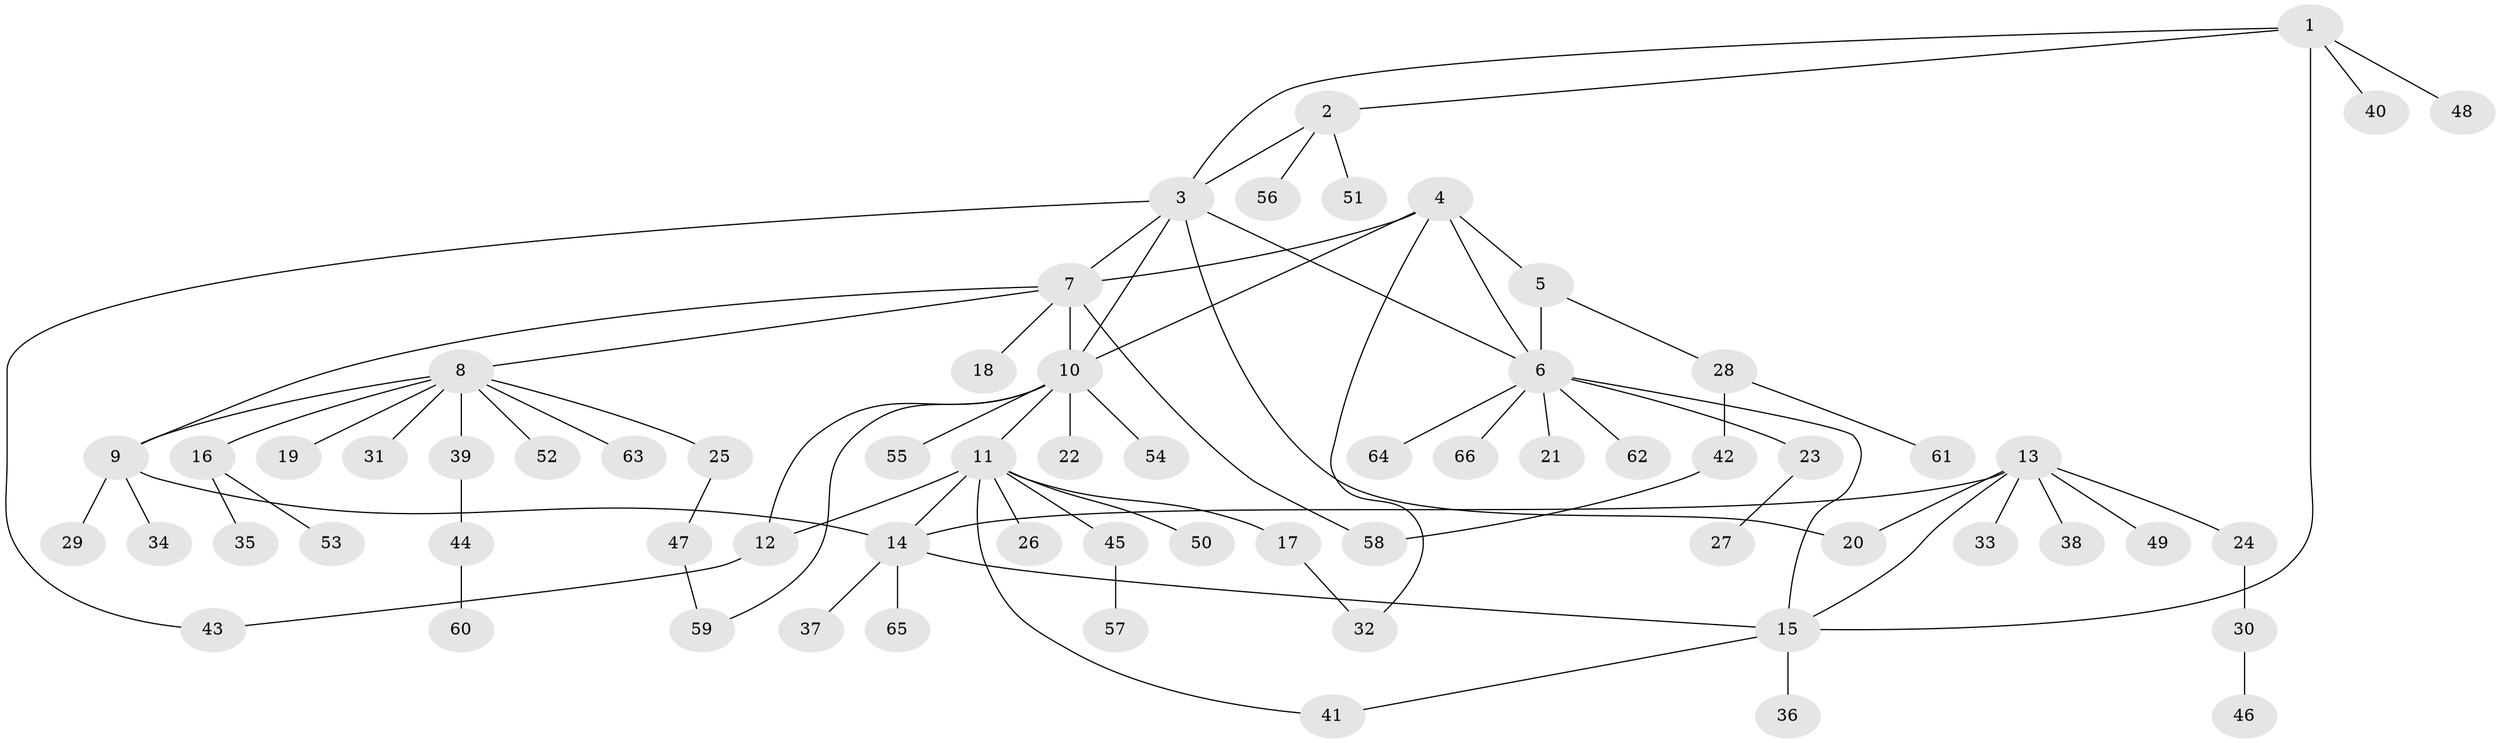 // coarse degree distribution, {4: 0.05, 3: 0.075, 7: 0.025, 5: 0.1, 8: 0.05, 6: 0.075, 2: 0.175, 1: 0.45}
// Generated by graph-tools (version 1.1) at 2025/52/03/04/25 22:52:46]
// undirected, 66 vertices, 82 edges
graph export_dot {
  node [color=gray90,style=filled];
  1;
  2;
  3;
  4;
  5;
  6;
  7;
  8;
  9;
  10;
  11;
  12;
  13;
  14;
  15;
  16;
  17;
  18;
  19;
  20;
  21;
  22;
  23;
  24;
  25;
  26;
  27;
  28;
  29;
  30;
  31;
  32;
  33;
  34;
  35;
  36;
  37;
  38;
  39;
  40;
  41;
  42;
  43;
  44;
  45;
  46;
  47;
  48;
  49;
  50;
  51;
  52;
  53;
  54;
  55;
  56;
  57;
  58;
  59;
  60;
  61;
  62;
  63;
  64;
  65;
  66;
  1 -- 2;
  1 -- 3;
  1 -- 15;
  1 -- 40;
  1 -- 48;
  2 -- 3;
  2 -- 51;
  2 -- 56;
  3 -- 6;
  3 -- 7;
  3 -- 10;
  3 -- 20;
  3 -- 43;
  4 -- 5;
  4 -- 6;
  4 -- 7;
  4 -- 10;
  4 -- 32;
  5 -- 6;
  5 -- 28;
  6 -- 15;
  6 -- 21;
  6 -- 23;
  6 -- 62;
  6 -- 64;
  6 -- 66;
  7 -- 8;
  7 -- 9;
  7 -- 10;
  7 -- 18;
  7 -- 58;
  8 -- 9;
  8 -- 16;
  8 -- 19;
  8 -- 25;
  8 -- 31;
  8 -- 39;
  8 -- 52;
  8 -- 63;
  9 -- 14;
  9 -- 29;
  9 -- 34;
  10 -- 11;
  10 -- 12;
  10 -- 22;
  10 -- 54;
  10 -- 55;
  10 -- 59;
  11 -- 12;
  11 -- 14;
  11 -- 17;
  11 -- 26;
  11 -- 41;
  11 -- 45;
  11 -- 50;
  12 -- 43;
  13 -- 14;
  13 -- 15;
  13 -- 20;
  13 -- 24;
  13 -- 33;
  13 -- 38;
  13 -- 49;
  14 -- 15;
  14 -- 37;
  14 -- 65;
  15 -- 36;
  15 -- 41;
  16 -- 35;
  16 -- 53;
  17 -- 32;
  23 -- 27;
  24 -- 30;
  25 -- 47;
  28 -- 42;
  28 -- 61;
  30 -- 46;
  39 -- 44;
  42 -- 58;
  44 -- 60;
  45 -- 57;
  47 -- 59;
}
